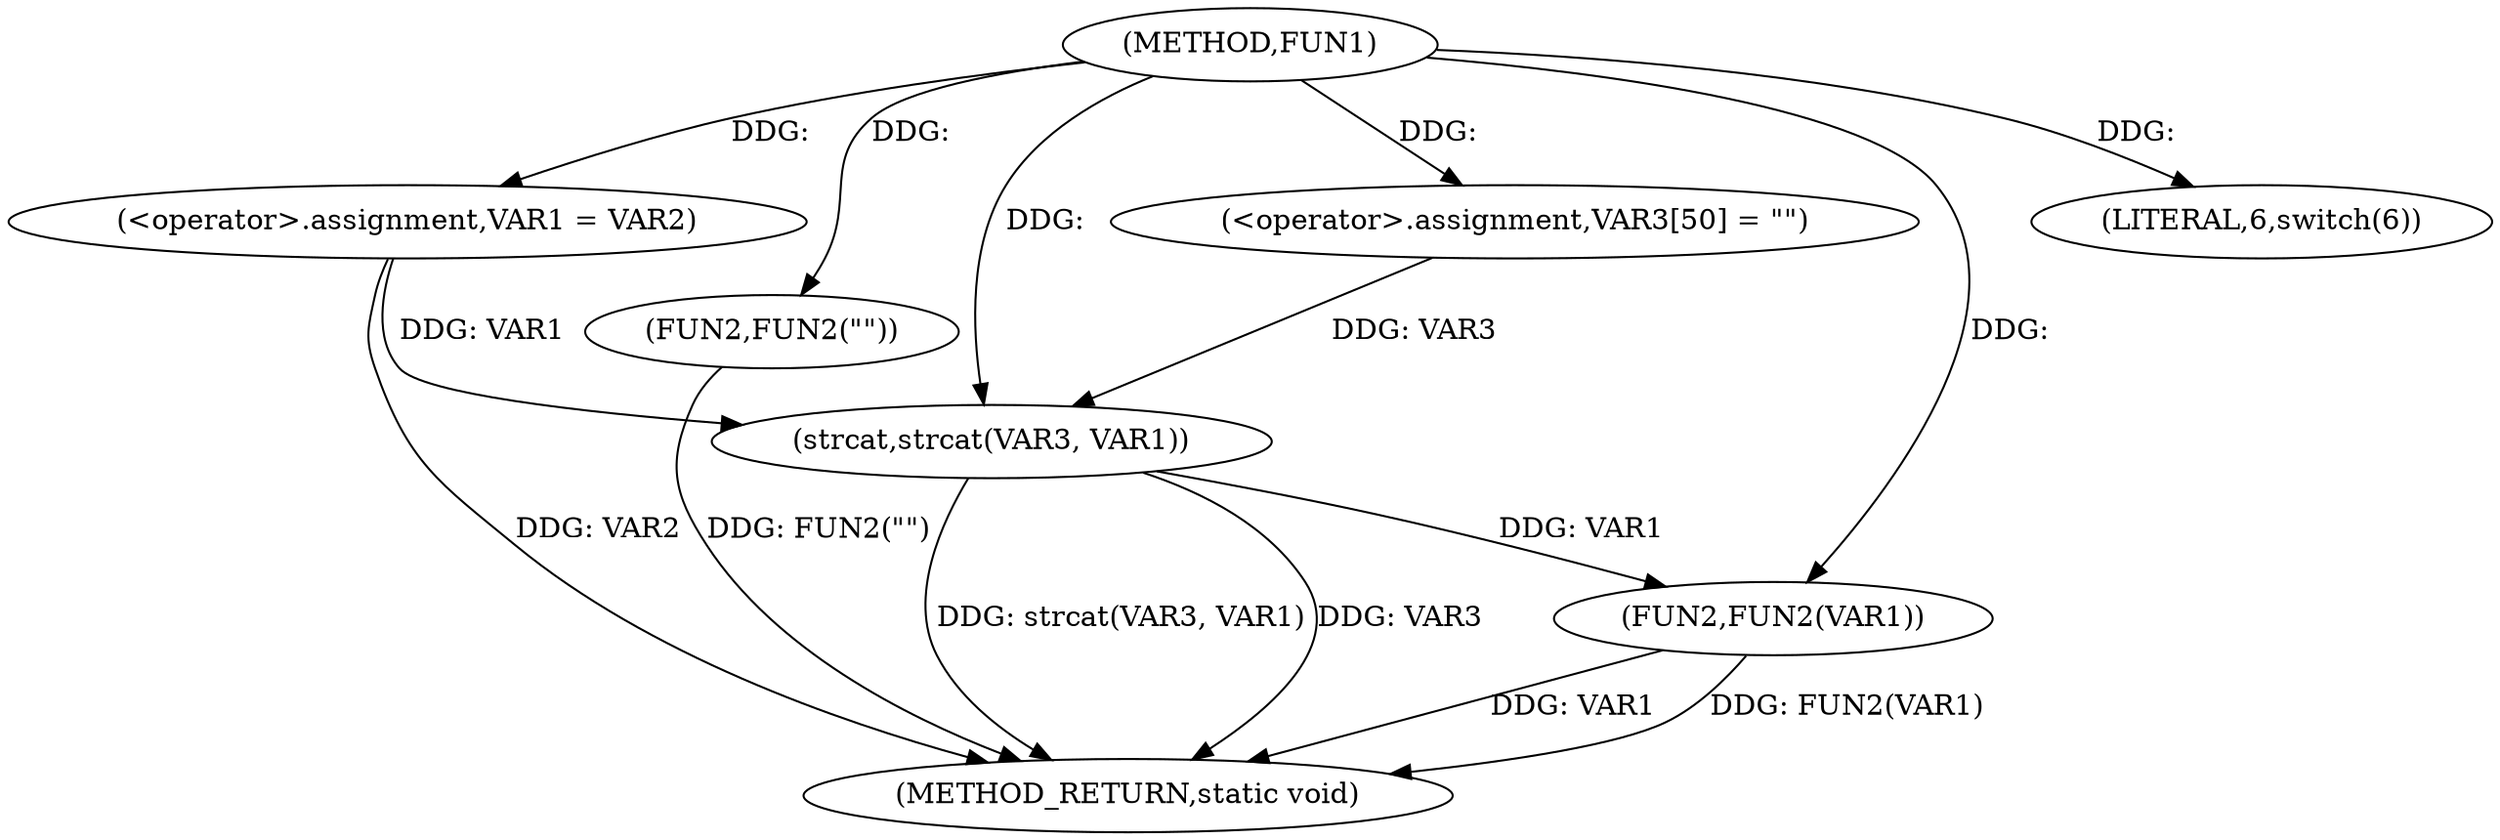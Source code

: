 digraph FUN1 {  
"1000100" [label = "(METHOD,FUN1)" ]
"1000126" [label = "(METHOD_RETURN,static void)" ]
"1000104" [label = "(<operator>.assignment,VAR1 = VAR2)" ]
"1000108" [label = "(LITERAL,6,switch(6))" ]
"1000113" [label = "(FUN2,FUN2(\"\"))" ]
"1000118" [label = "(<operator>.assignment,VAR3[50] = \"\")" ]
"1000121" [label = "(strcat,strcat(VAR3, VAR1))" ]
"1000124" [label = "(FUN2,FUN2(VAR1))" ]
  "1000124" -> "1000126"  [ label = "DDG: VAR1"] 
  "1000121" -> "1000126"  [ label = "DDG: strcat(VAR3, VAR1)"] 
  "1000113" -> "1000126"  [ label = "DDG: FUN2(\"\")"] 
  "1000121" -> "1000126"  [ label = "DDG: VAR3"] 
  "1000104" -> "1000126"  [ label = "DDG: VAR2"] 
  "1000124" -> "1000126"  [ label = "DDG: FUN2(VAR1)"] 
  "1000100" -> "1000104"  [ label = "DDG: "] 
  "1000100" -> "1000108"  [ label = "DDG: "] 
  "1000100" -> "1000113"  [ label = "DDG: "] 
  "1000100" -> "1000118"  [ label = "DDG: "] 
  "1000118" -> "1000121"  [ label = "DDG: VAR3"] 
  "1000100" -> "1000121"  [ label = "DDG: "] 
  "1000104" -> "1000121"  [ label = "DDG: VAR1"] 
  "1000121" -> "1000124"  [ label = "DDG: VAR1"] 
  "1000100" -> "1000124"  [ label = "DDG: "] 
}
